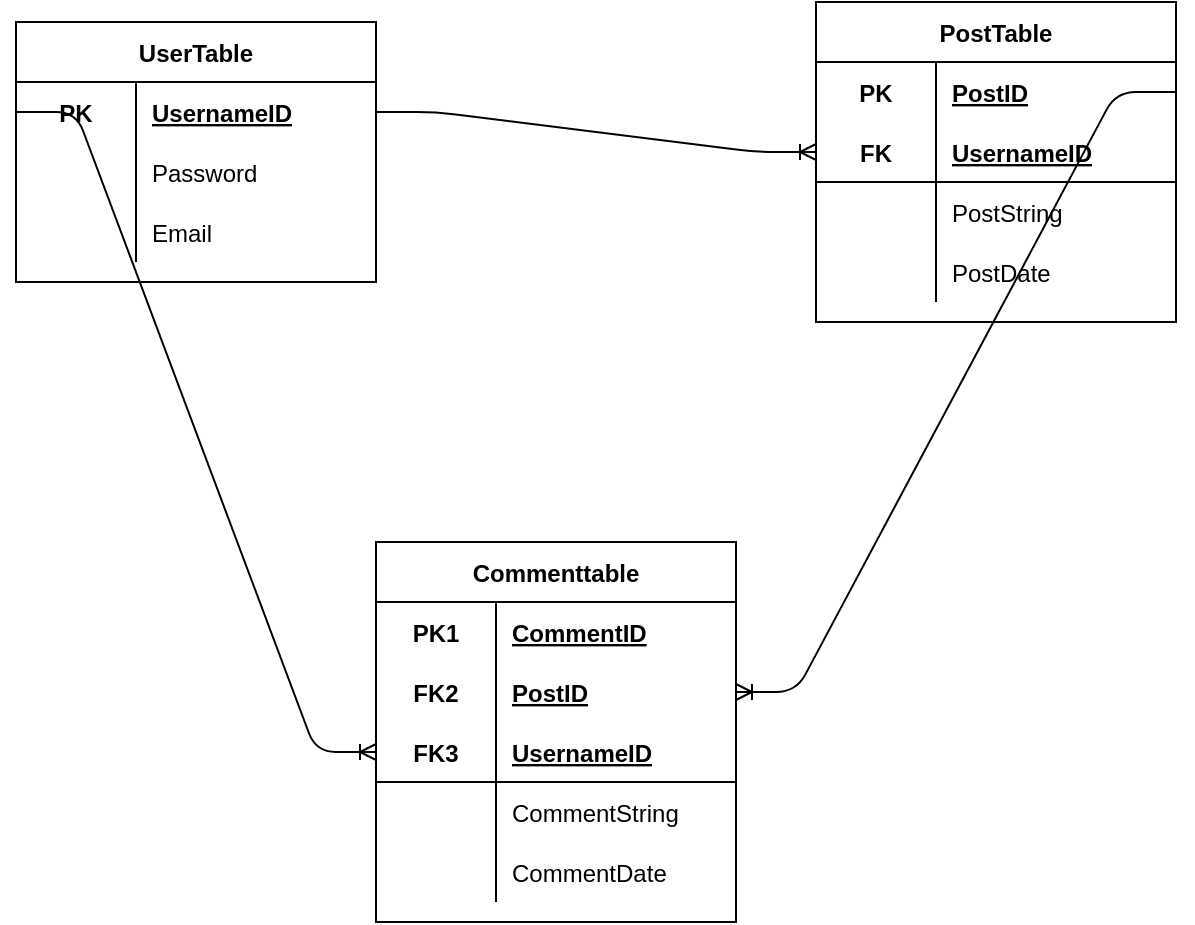 <mxfile version="14.0.1" type="github">
  <diagram id="vSzeH497d3pgI6Ws_rmx" name="Page-1">
    <mxGraphModel dx="1351" dy="802" grid="1" gridSize="10" guides="1" tooltips="1" connect="1" arrows="1" fold="1" page="1" pageScale="1" pageWidth="850" pageHeight="1100" math="0" shadow="0">
      <root>
        <mxCell id="0" />
        <mxCell id="1" parent="0" />
        <mxCell id="q8t7xmgrdyZi7GO-ZSdu-14" value="PostTable" style="shape=table;startSize=30;container=1;collapsible=1;childLayout=tableLayout;fixedRows=1;rowLines=0;fontStyle=1;align=center;resizeLast=1;" vertex="1" parent="1">
          <mxGeometry x="490" y="170" width="180" height="160" as="geometry" />
        </mxCell>
        <mxCell id="q8t7xmgrdyZi7GO-ZSdu-15" value="" style="shape=partialRectangle;collapsible=0;dropTarget=0;pointerEvents=0;fillColor=none;top=0;left=0;bottom=0;right=0;points=[[0,0.5],[1,0.5]];portConstraint=eastwest;" vertex="1" parent="q8t7xmgrdyZi7GO-ZSdu-14">
          <mxGeometry y="30" width="180" height="30" as="geometry" />
        </mxCell>
        <mxCell id="q8t7xmgrdyZi7GO-ZSdu-16" value="PK" style="shape=partialRectangle;connectable=0;fillColor=none;top=0;left=0;bottom=0;right=0;fontStyle=1;overflow=hidden;" vertex="1" parent="q8t7xmgrdyZi7GO-ZSdu-15">
          <mxGeometry width="60" height="30" as="geometry" />
        </mxCell>
        <mxCell id="q8t7xmgrdyZi7GO-ZSdu-17" value="PostID" style="shape=partialRectangle;connectable=0;fillColor=none;top=0;left=0;bottom=0;right=0;align=left;spacingLeft=6;fontStyle=5;overflow=hidden;" vertex="1" parent="q8t7xmgrdyZi7GO-ZSdu-15">
          <mxGeometry x="60" width="120" height="30" as="geometry" />
        </mxCell>
        <mxCell id="q8t7xmgrdyZi7GO-ZSdu-18" value="" style="shape=partialRectangle;collapsible=0;dropTarget=0;pointerEvents=0;fillColor=none;top=0;left=0;bottom=1;right=0;points=[[0,0.5],[1,0.5]];portConstraint=eastwest;" vertex="1" parent="q8t7xmgrdyZi7GO-ZSdu-14">
          <mxGeometry y="60" width="180" height="30" as="geometry" />
        </mxCell>
        <mxCell id="q8t7xmgrdyZi7GO-ZSdu-19" value="FK" style="shape=partialRectangle;connectable=0;fillColor=none;top=0;left=0;bottom=0;right=0;fontStyle=1;overflow=hidden;" vertex="1" parent="q8t7xmgrdyZi7GO-ZSdu-18">
          <mxGeometry width="60" height="30" as="geometry" />
        </mxCell>
        <mxCell id="q8t7xmgrdyZi7GO-ZSdu-20" value="UsernameID" style="shape=partialRectangle;connectable=0;fillColor=none;top=0;left=0;bottom=0;right=0;align=left;spacingLeft=6;fontStyle=5;overflow=hidden;" vertex="1" parent="q8t7xmgrdyZi7GO-ZSdu-18">
          <mxGeometry x="60" width="120" height="30" as="geometry" />
        </mxCell>
        <mxCell id="q8t7xmgrdyZi7GO-ZSdu-21" value="" style="shape=partialRectangle;collapsible=0;dropTarget=0;pointerEvents=0;fillColor=none;top=0;left=0;bottom=0;right=0;points=[[0,0.5],[1,0.5]];portConstraint=eastwest;" vertex="1" parent="q8t7xmgrdyZi7GO-ZSdu-14">
          <mxGeometry y="90" width="180" height="30" as="geometry" />
        </mxCell>
        <mxCell id="q8t7xmgrdyZi7GO-ZSdu-22" value="" style="shape=partialRectangle;connectable=0;fillColor=none;top=0;left=0;bottom=0;right=0;editable=1;overflow=hidden;" vertex="1" parent="q8t7xmgrdyZi7GO-ZSdu-21">
          <mxGeometry width="60" height="30" as="geometry" />
        </mxCell>
        <mxCell id="q8t7xmgrdyZi7GO-ZSdu-23" value="PostString" style="shape=partialRectangle;connectable=0;fillColor=none;top=0;left=0;bottom=0;right=0;align=left;spacingLeft=6;overflow=hidden;" vertex="1" parent="q8t7xmgrdyZi7GO-ZSdu-21">
          <mxGeometry x="60" width="120" height="30" as="geometry" />
        </mxCell>
        <mxCell id="q8t7xmgrdyZi7GO-ZSdu-101" value="" style="shape=partialRectangle;collapsible=0;dropTarget=0;pointerEvents=0;fillColor=none;top=0;left=0;bottom=0;right=0;points=[[0,0.5],[1,0.5]];portConstraint=eastwest;" vertex="1" parent="q8t7xmgrdyZi7GO-ZSdu-14">
          <mxGeometry y="120" width="180" height="30" as="geometry" />
        </mxCell>
        <mxCell id="q8t7xmgrdyZi7GO-ZSdu-102" value="" style="shape=partialRectangle;connectable=0;fillColor=none;top=0;left=0;bottom=0;right=0;editable=1;overflow=hidden;" vertex="1" parent="q8t7xmgrdyZi7GO-ZSdu-101">
          <mxGeometry width="60" height="30" as="geometry" />
        </mxCell>
        <mxCell id="q8t7xmgrdyZi7GO-ZSdu-103" value="PostDate" style="shape=partialRectangle;connectable=0;fillColor=none;top=0;left=0;bottom=0;right=0;align=left;spacingLeft=6;overflow=hidden;" vertex="1" parent="q8t7xmgrdyZi7GO-ZSdu-101">
          <mxGeometry x="60" width="120" height="30" as="geometry" />
        </mxCell>
        <mxCell id="q8t7xmgrdyZi7GO-ZSdu-53" value="Commenttable" style="shape=table;startSize=30;container=1;collapsible=1;childLayout=tableLayout;fixedRows=1;rowLines=0;fontStyle=1;align=center;resizeLast=1;" vertex="1" parent="1">
          <mxGeometry x="270" y="440" width="180" height="190" as="geometry" />
        </mxCell>
        <mxCell id="q8t7xmgrdyZi7GO-ZSdu-54" value="" style="shape=partialRectangle;collapsible=0;dropTarget=0;pointerEvents=0;fillColor=none;top=0;left=0;bottom=0;right=0;points=[[0,0.5],[1,0.5]];portConstraint=eastwest;" vertex="1" parent="q8t7xmgrdyZi7GO-ZSdu-53">
          <mxGeometry y="30" width="180" height="30" as="geometry" />
        </mxCell>
        <mxCell id="q8t7xmgrdyZi7GO-ZSdu-55" value="PK1" style="shape=partialRectangle;connectable=0;fillColor=none;top=0;left=0;bottom=0;right=0;fontStyle=1;overflow=hidden;" vertex="1" parent="q8t7xmgrdyZi7GO-ZSdu-54">
          <mxGeometry width="60" height="30" as="geometry" />
        </mxCell>
        <mxCell id="q8t7xmgrdyZi7GO-ZSdu-56" value="CommentID" style="shape=partialRectangle;connectable=0;fillColor=none;top=0;left=0;bottom=0;right=0;align=left;spacingLeft=6;fontStyle=5;overflow=hidden;" vertex="1" parent="q8t7xmgrdyZi7GO-ZSdu-54">
          <mxGeometry x="60" width="120" height="30" as="geometry" />
        </mxCell>
        <mxCell id="q8t7xmgrdyZi7GO-ZSdu-84" value="" style="shape=partialRectangle;collapsible=0;dropTarget=0;pointerEvents=0;fillColor=none;top=0;left=0;bottom=0;right=0;points=[[0,0.5],[1,0.5]];portConstraint=eastwest;" vertex="1" parent="q8t7xmgrdyZi7GO-ZSdu-53">
          <mxGeometry y="60" width="180" height="30" as="geometry" />
        </mxCell>
        <mxCell id="q8t7xmgrdyZi7GO-ZSdu-85" value="FK2" style="shape=partialRectangle;connectable=0;fillColor=none;top=0;left=0;bottom=0;right=0;fontStyle=1;overflow=hidden;" vertex="1" parent="q8t7xmgrdyZi7GO-ZSdu-84">
          <mxGeometry width="60" height="30" as="geometry" />
        </mxCell>
        <mxCell id="q8t7xmgrdyZi7GO-ZSdu-86" value="PostID" style="shape=partialRectangle;connectable=0;fillColor=none;top=0;left=0;bottom=0;right=0;align=left;spacingLeft=6;fontStyle=5;overflow=hidden;" vertex="1" parent="q8t7xmgrdyZi7GO-ZSdu-84">
          <mxGeometry x="60" width="120" height="30" as="geometry" />
        </mxCell>
        <mxCell id="q8t7xmgrdyZi7GO-ZSdu-57" value="" style="shape=partialRectangle;collapsible=0;dropTarget=0;pointerEvents=0;fillColor=none;top=0;left=0;bottom=1;right=0;points=[[0,0.5],[1,0.5]];portConstraint=eastwest;" vertex="1" parent="q8t7xmgrdyZi7GO-ZSdu-53">
          <mxGeometry y="90" width="180" height="30" as="geometry" />
        </mxCell>
        <mxCell id="q8t7xmgrdyZi7GO-ZSdu-58" value="FK3" style="shape=partialRectangle;connectable=0;fillColor=none;top=0;left=0;bottom=0;right=0;fontStyle=1;overflow=hidden;" vertex="1" parent="q8t7xmgrdyZi7GO-ZSdu-57">
          <mxGeometry width="60" height="30" as="geometry" />
        </mxCell>
        <mxCell id="q8t7xmgrdyZi7GO-ZSdu-59" value="UsernameID" style="shape=partialRectangle;connectable=0;fillColor=none;top=0;left=0;bottom=0;right=0;align=left;spacingLeft=6;fontStyle=5;overflow=hidden;" vertex="1" parent="q8t7xmgrdyZi7GO-ZSdu-57">
          <mxGeometry x="60" width="120" height="30" as="geometry" />
        </mxCell>
        <mxCell id="q8t7xmgrdyZi7GO-ZSdu-60" value="" style="shape=partialRectangle;collapsible=0;dropTarget=0;pointerEvents=0;fillColor=none;top=0;left=0;bottom=0;right=0;points=[[0,0.5],[1,0.5]];portConstraint=eastwest;" vertex="1" parent="q8t7xmgrdyZi7GO-ZSdu-53">
          <mxGeometry y="120" width="180" height="30" as="geometry" />
        </mxCell>
        <mxCell id="q8t7xmgrdyZi7GO-ZSdu-61" value="" style="shape=partialRectangle;connectable=0;fillColor=none;top=0;left=0;bottom=0;right=0;editable=1;overflow=hidden;" vertex="1" parent="q8t7xmgrdyZi7GO-ZSdu-60">
          <mxGeometry width="60" height="30" as="geometry" />
        </mxCell>
        <mxCell id="q8t7xmgrdyZi7GO-ZSdu-62" value="CommentString" style="shape=partialRectangle;connectable=0;fillColor=none;top=0;left=0;bottom=0;right=0;align=left;spacingLeft=6;overflow=hidden;" vertex="1" parent="q8t7xmgrdyZi7GO-ZSdu-60">
          <mxGeometry x="60" width="120" height="30" as="geometry" />
        </mxCell>
        <mxCell id="q8t7xmgrdyZi7GO-ZSdu-93" value="" style="shape=partialRectangle;collapsible=0;dropTarget=0;pointerEvents=0;fillColor=none;top=0;left=0;bottom=0;right=0;points=[[0,0.5],[1,0.5]];portConstraint=eastwest;" vertex="1" parent="q8t7xmgrdyZi7GO-ZSdu-53">
          <mxGeometry y="150" width="180" height="30" as="geometry" />
        </mxCell>
        <mxCell id="q8t7xmgrdyZi7GO-ZSdu-94" value="" style="shape=partialRectangle;connectable=0;fillColor=none;top=0;left=0;bottom=0;right=0;editable=1;overflow=hidden;" vertex="1" parent="q8t7xmgrdyZi7GO-ZSdu-93">
          <mxGeometry width="60" height="30" as="geometry" />
        </mxCell>
        <mxCell id="q8t7xmgrdyZi7GO-ZSdu-95" value="CommentDate" style="shape=partialRectangle;connectable=0;fillColor=none;top=0;left=0;bottom=0;right=0;align=left;spacingLeft=6;overflow=hidden;" vertex="1" parent="q8t7xmgrdyZi7GO-ZSdu-93">
          <mxGeometry x="60" width="120" height="30" as="geometry" />
        </mxCell>
        <mxCell id="q8t7xmgrdyZi7GO-ZSdu-66" value="" style="edgeStyle=entityRelationEdgeStyle;fontSize=12;html=1;endArrow=ERoneToMany;entryX=0;entryY=0.5;entryDx=0;entryDy=0;exitX=1;exitY=0.5;exitDx=0;exitDy=0;" edge="1" parent="1" source="q8t7xmgrdyZi7GO-ZSdu-71" target="q8t7xmgrdyZi7GO-ZSdu-18">
          <mxGeometry width="100" height="100" relative="1" as="geometry">
            <mxPoint x="241" y="180" as="sourcePoint" />
            <mxPoint x="350" y="140" as="targetPoint" />
          </mxGeometry>
        </mxCell>
        <mxCell id="q8t7xmgrdyZi7GO-ZSdu-67" value="" style="edgeStyle=entityRelationEdgeStyle;fontSize=12;html=1;endArrow=ERoneToMany;exitX=1;exitY=0.5;exitDx=0;exitDy=0;" edge="1" parent="1" source="q8t7xmgrdyZi7GO-ZSdu-15" target="q8t7xmgrdyZi7GO-ZSdu-84">
          <mxGeometry width="100" height="100" relative="1" as="geometry">
            <mxPoint x="890" y="200" as="sourcePoint" />
            <mxPoint x="480" y="540" as="targetPoint" />
          </mxGeometry>
        </mxCell>
        <mxCell id="q8t7xmgrdyZi7GO-ZSdu-70" value="UserTable" style="shape=table;startSize=30;container=1;collapsible=1;childLayout=tableLayout;fixedRows=1;rowLines=0;fontStyle=1;align=center;resizeLast=1;" vertex="1" parent="1">
          <mxGeometry x="90" y="180" width="180" height="130" as="geometry" />
        </mxCell>
        <mxCell id="q8t7xmgrdyZi7GO-ZSdu-71" value="" style="shape=partialRectangle;collapsible=0;dropTarget=0;pointerEvents=0;fillColor=none;top=0;left=0;bottom=0;right=0;points=[[0,0.5],[1,0.5]];portConstraint=eastwest;" vertex="1" parent="q8t7xmgrdyZi7GO-ZSdu-70">
          <mxGeometry y="30" width="180" height="30" as="geometry" />
        </mxCell>
        <mxCell id="q8t7xmgrdyZi7GO-ZSdu-72" value="PK" style="shape=partialRectangle;connectable=0;fillColor=none;top=0;left=0;bottom=0;right=0;fontStyle=1;overflow=hidden;" vertex="1" parent="q8t7xmgrdyZi7GO-ZSdu-71">
          <mxGeometry width="60" height="30" as="geometry" />
        </mxCell>
        <mxCell id="q8t7xmgrdyZi7GO-ZSdu-73" value="UsernameID" style="shape=partialRectangle;connectable=0;fillColor=none;top=0;left=0;bottom=0;right=0;align=left;spacingLeft=6;fontStyle=5;overflow=hidden;" vertex="1" parent="q8t7xmgrdyZi7GO-ZSdu-71">
          <mxGeometry x="60" width="120" height="30" as="geometry" />
        </mxCell>
        <mxCell id="q8t7xmgrdyZi7GO-ZSdu-77" value="" style="shape=partialRectangle;collapsible=0;dropTarget=0;pointerEvents=0;fillColor=none;top=0;left=0;bottom=0;right=0;points=[[0,0.5],[1,0.5]];portConstraint=eastwest;" vertex="1" parent="q8t7xmgrdyZi7GO-ZSdu-70">
          <mxGeometry y="60" width="180" height="30" as="geometry" />
        </mxCell>
        <mxCell id="q8t7xmgrdyZi7GO-ZSdu-78" value="" style="shape=partialRectangle;connectable=0;fillColor=none;top=0;left=0;bottom=0;right=0;editable=1;overflow=hidden;" vertex="1" parent="q8t7xmgrdyZi7GO-ZSdu-77">
          <mxGeometry width="60" height="30" as="geometry" />
        </mxCell>
        <mxCell id="q8t7xmgrdyZi7GO-ZSdu-79" value="Password" style="shape=partialRectangle;connectable=0;fillColor=none;top=0;left=0;bottom=0;right=0;align=left;spacingLeft=6;overflow=hidden;" vertex="1" parent="q8t7xmgrdyZi7GO-ZSdu-77">
          <mxGeometry x="60" width="120" height="30" as="geometry" />
        </mxCell>
        <mxCell id="q8t7xmgrdyZi7GO-ZSdu-80" value="" style="shape=partialRectangle;collapsible=0;dropTarget=0;pointerEvents=0;fillColor=none;top=0;left=0;bottom=0;right=0;points=[[0,0.5],[1,0.5]];portConstraint=eastwest;" vertex="1" parent="q8t7xmgrdyZi7GO-ZSdu-70">
          <mxGeometry y="90" width="180" height="30" as="geometry" />
        </mxCell>
        <mxCell id="q8t7xmgrdyZi7GO-ZSdu-81" value="" style="shape=partialRectangle;connectable=0;fillColor=none;top=0;left=0;bottom=0;right=0;editable=1;overflow=hidden;" vertex="1" parent="q8t7xmgrdyZi7GO-ZSdu-80">
          <mxGeometry width="60" height="30" as="geometry" />
        </mxCell>
        <mxCell id="q8t7xmgrdyZi7GO-ZSdu-82" value="Email" style="shape=partialRectangle;connectable=0;fillColor=none;top=0;left=0;bottom=0;right=0;align=left;spacingLeft=6;overflow=hidden;" vertex="1" parent="q8t7xmgrdyZi7GO-ZSdu-80">
          <mxGeometry x="60" width="120" height="30" as="geometry" />
        </mxCell>
        <mxCell id="q8t7xmgrdyZi7GO-ZSdu-89" value="" style="edgeStyle=entityRelationEdgeStyle;fontSize=12;html=1;endArrow=ERoneToMany;entryX=0;entryY=0.5;entryDx=0;entryDy=0;exitX=0;exitY=0.5;exitDx=0;exitDy=0;" edge="1" parent="1" source="q8t7xmgrdyZi7GO-ZSdu-71" target="q8t7xmgrdyZi7GO-ZSdu-57">
          <mxGeometry width="100" height="100" relative="1" as="geometry">
            <mxPoint x="20" y="290" as="sourcePoint" />
            <mxPoint x="200" y="550" as="targetPoint" />
          </mxGeometry>
        </mxCell>
      </root>
    </mxGraphModel>
  </diagram>
</mxfile>
